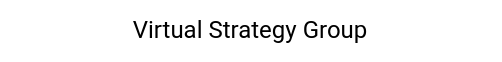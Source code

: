 <mxfile version="22.0.8" type="device">
  <diagram name="Page-1" id="-tBu3wyYHuuYY-9DrheH">
    <mxGraphModel dx="1692" dy="1669" grid="1" gridSize="10" guides="1" tooltips="1" connect="1" arrows="1" fold="1" page="1" pageScale="1" pageWidth="850" pageHeight="1100" math="0" shadow="0">
      <root>
        <mxCell id="0" />
        <mxCell id="1" parent="0" />
        <mxCell id="FnIKBSUgbWJBhOoiNe0I-1" value="Virtual Strategy Group" style="text;strokeColor=none;fillColor=none;align=center;verticalAlign=middle;whiteSpace=wrap;rounded=0;fontFamily=Roboto;fontSource=https%3A%2F%2Ffonts.googleapis.com%2Fcss%3Ffamily%3DRoboto;html=1;" vertex="1" parent="1">
          <mxGeometry x="-10" y="-90" width="250" height="30" as="geometry" />
        </mxCell>
      </root>
    </mxGraphModel>
  </diagram>
</mxfile>
